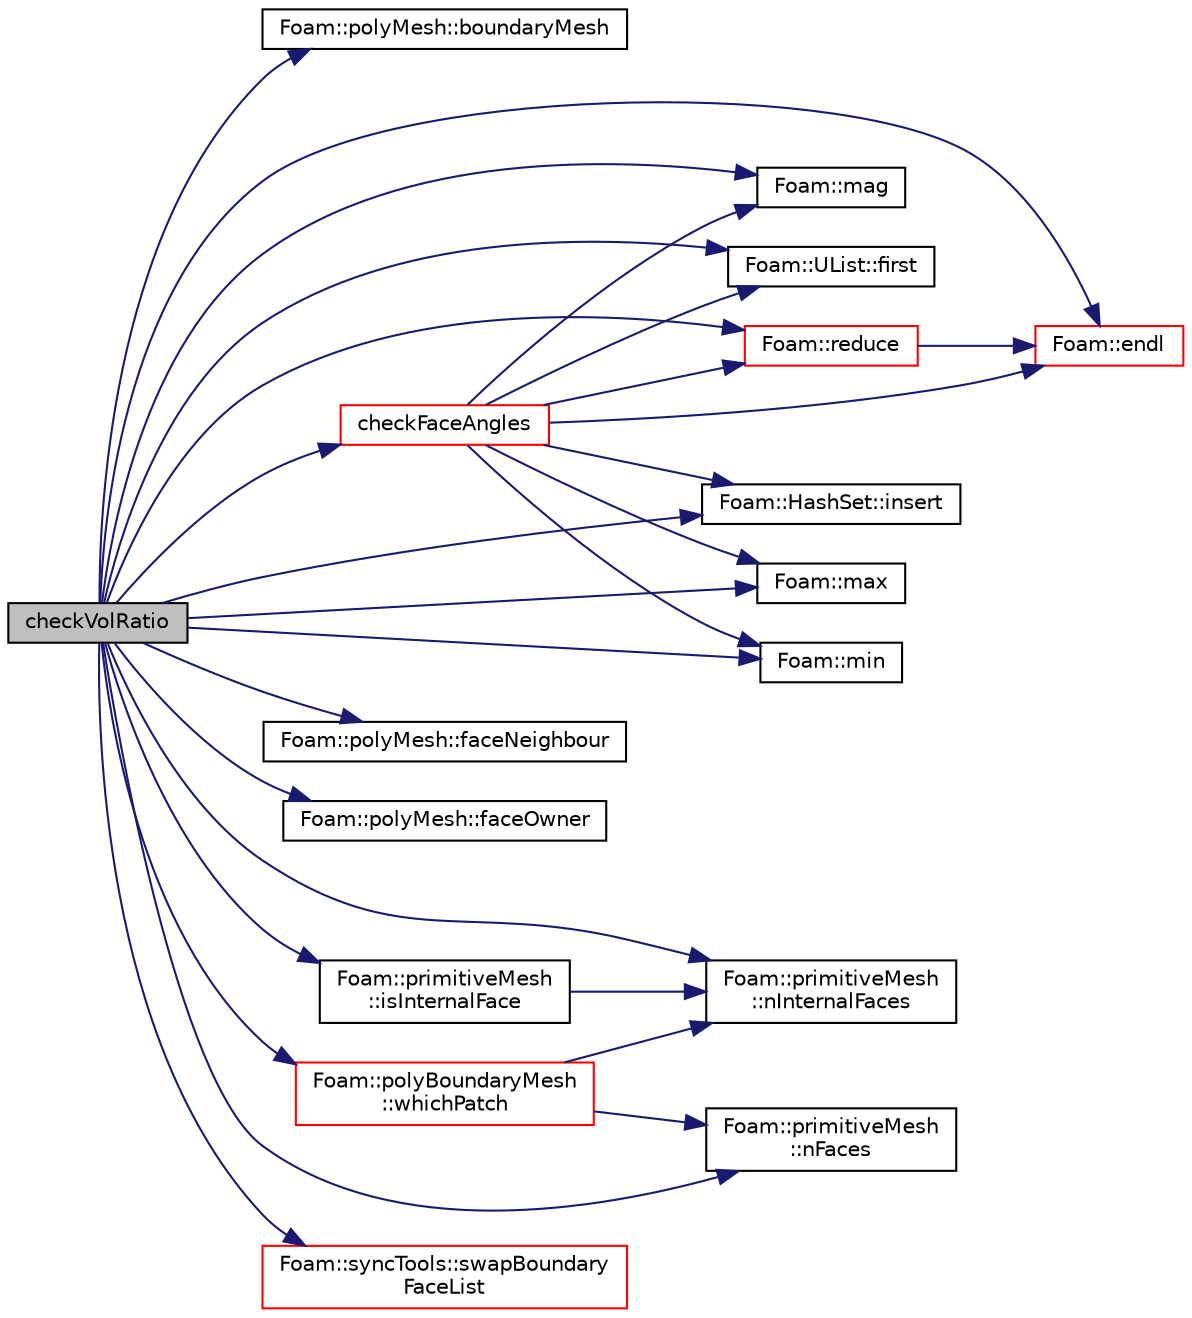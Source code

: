 digraph "checkVolRatio"
{
  bgcolor="transparent";
  edge [fontname="Helvetica",fontsize="10",labelfontname="Helvetica",labelfontsize="10"];
  node [fontname="Helvetica",fontsize="10",shape=record];
  rankdir="LR";
  Node3546 [label="checkVolRatio",height=0.2,width=0.4,color="black", fillcolor="grey75", style="filled", fontcolor="black"];
  Node3546 -> Node3547 [color="midnightblue",fontsize="10",style="solid",fontname="Helvetica"];
  Node3547 [label="Foam::polyMesh::boundaryMesh",height=0.2,width=0.4,color="black",URL="$a28565.html#a9f2b68c134340291eda6197f47f25484",tooltip="Return boundary mesh. "];
  Node3546 -> Node3548 [color="midnightblue",fontsize="10",style="solid",fontname="Helvetica"];
  Node3548 [label="checkFaceAngles",height=0.2,width=0.4,color="red",URL="$a22309.html#a54a9bc2a85ca197cef7b133c51ec94b4",tooltip="See primitiveMesh. "];
  Node3548 -> Node3598 [color="midnightblue",fontsize="10",style="solid",fontname="Helvetica"];
  Node3598 [label="Foam::mag",height=0.2,width=0.4,color="black",URL="$a21851.html#a929da2a3fdcf3dacbbe0487d3a330dae"];
  Node3548 -> Node3599 [color="midnightblue",fontsize="10",style="solid",fontname="Helvetica"];
  Node3599 [label="Foam::UList::first",height=0.2,width=0.4,color="black",URL="$a26837.html#a1c9828bc3de9502754d944c95a2ce0d9",tooltip="Return the first element of the list. "];
  Node3548 -> Node3602 [color="midnightblue",fontsize="10",style="solid",fontname="Helvetica"];
  Node3602 [label="Foam::HashSet::insert",height=0.2,width=0.4,color="black",URL="$a26829.html#a49f0753d9652681fc3a81f59951a0ad7",tooltip="Insert a new entry. "];
  Node3548 -> Node3603 [color="midnightblue",fontsize="10",style="solid",fontname="Helvetica"];
  Node3603 [label="Foam::max",height=0.2,width=0.4,color="black",URL="$a21851.html#ac993e906cf2774ae77e666bc24e81733"];
  Node3548 -> Node3604 [color="midnightblue",fontsize="10",style="solid",fontname="Helvetica"];
  Node3604 [label="Foam::reduce",height=0.2,width=0.4,color="red",URL="$a21851.html#a7ffd6af4acc2eb9ba72ee296b5ecda23"];
  Node3604 -> Node3556 [color="midnightblue",fontsize="10",style="solid",fontname="Helvetica"];
  Node3556 [label="Foam::endl",height=0.2,width=0.4,color="red",URL="$a21851.html#a2db8fe02a0d3909e9351bb4275b23ce4",tooltip="Add newline and flush stream. "];
  Node3548 -> Node3616 [color="midnightblue",fontsize="10",style="solid",fontname="Helvetica"];
  Node3616 [label="Foam::min",height=0.2,width=0.4,color="black",URL="$a21851.html#a253e112ad2d56d96230ff39ea7f442dc"];
  Node3548 -> Node3556 [color="midnightblue",fontsize="10",style="solid",fontname="Helvetica"];
  Node3546 -> Node3556 [color="midnightblue",fontsize="10",style="solid",fontname="Helvetica"];
  Node3546 -> Node3619 [color="midnightblue",fontsize="10",style="solid",fontname="Helvetica"];
  Node3619 [label="Foam::polyMesh::faceNeighbour",height=0.2,width=0.4,color="black",URL="$a28565.html#a9fb57b52c700ed61f09ada65412d13e3",tooltip="Return face neighbour. "];
  Node3546 -> Node3618 [color="midnightblue",fontsize="10",style="solid",fontname="Helvetica"];
  Node3618 [label="Foam::polyMesh::faceOwner",height=0.2,width=0.4,color="black",URL="$a28565.html#a57752b49bfee23ca1944c3fb0493974f",tooltip="Return face owner. "];
  Node3546 -> Node3599 [color="midnightblue",fontsize="10",style="solid",fontname="Helvetica"];
  Node3546 -> Node3602 [color="midnightblue",fontsize="10",style="solid",fontname="Helvetica"];
  Node3546 -> Node3929 [color="midnightblue",fontsize="10",style="solid",fontname="Helvetica"];
  Node3929 [label="Foam::primitiveMesh\l::isInternalFace",height=0.2,width=0.4,color="black",URL="$a28685.html#ae3e48ad9ec4c5132ec7d3d702ad17c9e",tooltip="Return true if given face label is internal to the mesh. "];
  Node3929 -> Node3621 [color="midnightblue",fontsize="10",style="solid",fontname="Helvetica"];
  Node3621 [label="Foam::primitiveMesh\l::nInternalFaces",height=0.2,width=0.4,color="black",URL="$a28685.html#aa6c7965af1f30d16d9125deb981cbdb0"];
  Node3546 -> Node3598 [color="midnightblue",fontsize="10",style="solid",fontname="Helvetica"];
  Node3546 -> Node3603 [color="midnightblue",fontsize="10",style="solid",fontname="Helvetica"];
  Node3546 -> Node3616 [color="midnightblue",fontsize="10",style="solid",fontname="Helvetica"];
  Node3546 -> Node3620 [color="midnightblue",fontsize="10",style="solid",fontname="Helvetica"];
  Node3620 [label="Foam::primitiveMesh\l::nFaces",height=0.2,width=0.4,color="black",URL="$a28685.html#abe602c985a3c9ffa67176e969e77ca6f"];
  Node3546 -> Node3621 [color="midnightblue",fontsize="10",style="solid",fontname="Helvetica"];
  Node3546 -> Node3604 [color="midnightblue",fontsize="10",style="solid",fontname="Helvetica"];
  Node3546 -> Node3686 [color="midnightblue",fontsize="10",style="solid",fontname="Helvetica"];
  Node3686 [label="Foam::syncTools::swapBoundary\lFaceList",height=0.2,width=0.4,color="red",URL="$a28657.html#a30e4f2ce2c2399c35f5d674bdb7c07fd",tooltip="Swap coupled boundary face values. "];
  Node3546 -> Node3930 [color="midnightblue",fontsize="10",style="solid",fontname="Helvetica"];
  Node3930 [label="Foam::polyBoundaryMesh\l::whichPatch",height=0.2,width=0.4,color="red",URL="$a28557.html#aa2ff13fd90903c4f4cdfe81b48b2bb92",tooltip="Return patch index for a given face label. "];
  Node3930 -> Node3620 [color="midnightblue",fontsize="10",style="solid",fontname="Helvetica"];
  Node3930 -> Node3621 [color="midnightblue",fontsize="10",style="solid",fontname="Helvetica"];
}
